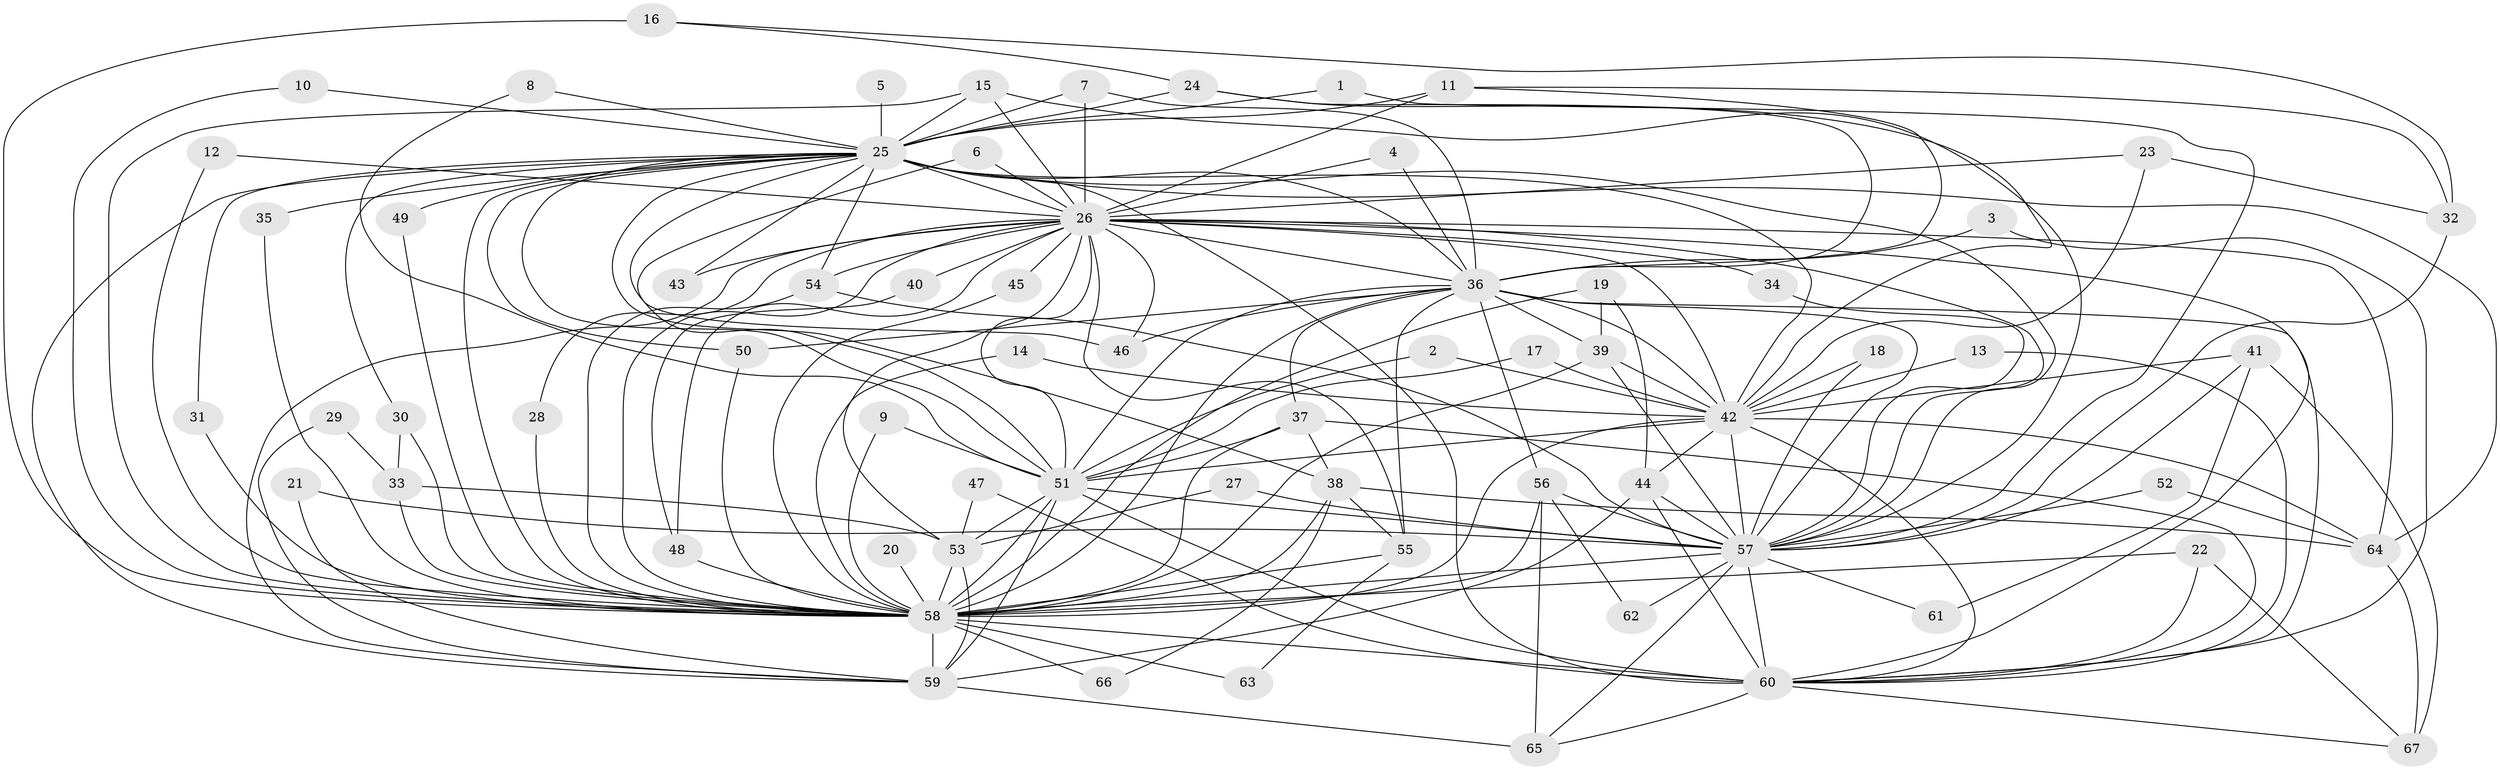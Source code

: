 // original degree distribution, {30: 0.007518796992481203, 23: 0.007518796992481203, 33: 0.007518796992481203, 15: 0.007518796992481203, 24: 0.007518796992481203, 34: 0.007518796992481203, 20: 0.007518796992481203, 14: 0.007518796992481203, 25: 0.007518796992481203, 28: 0.007518796992481203, 2: 0.5413533834586466, 4: 0.09774436090225563, 6: 0.03007518796992481, 3: 0.21052631578947367, 5: 0.03759398496240601, 7: 0.007518796992481203}
// Generated by graph-tools (version 1.1) at 2025/49/03/09/25 03:49:33]
// undirected, 67 vertices, 177 edges
graph export_dot {
graph [start="1"]
  node [color=gray90,style=filled];
  1;
  2;
  3;
  4;
  5;
  6;
  7;
  8;
  9;
  10;
  11;
  12;
  13;
  14;
  15;
  16;
  17;
  18;
  19;
  20;
  21;
  22;
  23;
  24;
  25;
  26;
  27;
  28;
  29;
  30;
  31;
  32;
  33;
  34;
  35;
  36;
  37;
  38;
  39;
  40;
  41;
  42;
  43;
  44;
  45;
  46;
  47;
  48;
  49;
  50;
  51;
  52;
  53;
  54;
  55;
  56;
  57;
  58;
  59;
  60;
  61;
  62;
  63;
  64;
  65;
  66;
  67;
  1 -- 25 [weight=1.0];
  1 -- 57 [weight=1.0];
  2 -- 42 [weight=1.0];
  2 -- 51 [weight=1.0];
  3 -- 36 [weight=1.0];
  3 -- 60 [weight=1.0];
  4 -- 26 [weight=1.0];
  4 -- 36 [weight=1.0];
  5 -- 25 [weight=1.0];
  6 -- 26 [weight=1.0];
  6 -- 51 [weight=1.0];
  7 -- 25 [weight=1.0];
  7 -- 26 [weight=1.0];
  7 -- 36 [weight=1.0];
  8 -- 25 [weight=1.0];
  8 -- 51 [weight=1.0];
  9 -- 51 [weight=1.0];
  9 -- 58 [weight=1.0];
  10 -- 25 [weight=1.0];
  10 -- 58 [weight=1.0];
  11 -- 25 [weight=1.0];
  11 -- 26 [weight=1.0];
  11 -- 32 [weight=1.0];
  11 -- 36 [weight=1.0];
  12 -- 26 [weight=1.0];
  12 -- 58 [weight=1.0];
  13 -- 42 [weight=1.0];
  13 -- 60 [weight=1.0];
  14 -- 42 [weight=1.0];
  14 -- 58 [weight=1.0];
  15 -- 25 [weight=1.0];
  15 -- 26 [weight=1.0];
  15 -- 57 [weight=1.0];
  15 -- 58 [weight=1.0];
  16 -- 24 [weight=1.0];
  16 -- 32 [weight=1.0];
  16 -- 58 [weight=2.0];
  17 -- 42 [weight=1.0];
  17 -- 51 [weight=1.0];
  18 -- 42 [weight=1.0];
  18 -- 57 [weight=1.0];
  19 -- 39 [weight=1.0];
  19 -- 44 [weight=1.0];
  19 -- 58 [weight=1.0];
  20 -- 58 [weight=1.0];
  21 -- 57 [weight=1.0];
  21 -- 59 [weight=1.0];
  22 -- 58 [weight=3.0];
  22 -- 60 [weight=1.0];
  22 -- 67 [weight=1.0];
  23 -- 26 [weight=1.0];
  23 -- 32 [weight=1.0];
  23 -- 42 [weight=1.0];
  24 -- 25 [weight=1.0];
  24 -- 36 [weight=1.0];
  24 -- 42 [weight=1.0];
  25 -- 26 [weight=1.0];
  25 -- 30 [weight=1.0];
  25 -- 31 [weight=1.0];
  25 -- 35 [weight=1.0];
  25 -- 36 [weight=3.0];
  25 -- 38 [weight=1.0];
  25 -- 42 [weight=1.0];
  25 -- 43 [weight=1.0];
  25 -- 46 [weight=1.0];
  25 -- 49 [weight=1.0];
  25 -- 50 [weight=1.0];
  25 -- 51 [weight=1.0];
  25 -- 54 [weight=1.0];
  25 -- 57 [weight=1.0];
  25 -- 58 [weight=2.0];
  25 -- 59 [weight=1.0];
  25 -- 60 [weight=2.0];
  25 -- 64 [weight=2.0];
  26 -- 28 [weight=1.0];
  26 -- 34 [weight=1.0];
  26 -- 36 [weight=1.0];
  26 -- 40 [weight=1.0];
  26 -- 42 [weight=2.0];
  26 -- 43 [weight=2.0];
  26 -- 45 [weight=1.0];
  26 -- 46 [weight=1.0];
  26 -- 48 [weight=1.0];
  26 -- 51 [weight=3.0];
  26 -- 53 [weight=2.0];
  26 -- 54 [weight=2.0];
  26 -- 55 [weight=1.0];
  26 -- 57 [weight=1.0];
  26 -- 58 [weight=2.0];
  26 -- 59 [weight=1.0];
  26 -- 60 [weight=3.0];
  26 -- 64 [weight=1.0];
  27 -- 53 [weight=1.0];
  27 -- 57 [weight=1.0];
  28 -- 58 [weight=1.0];
  29 -- 33 [weight=1.0];
  29 -- 59 [weight=1.0];
  30 -- 33 [weight=1.0];
  30 -- 58 [weight=1.0];
  31 -- 58 [weight=1.0];
  32 -- 57 [weight=1.0];
  33 -- 53 [weight=1.0];
  33 -- 58 [weight=1.0];
  34 -- 57 [weight=1.0];
  35 -- 58 [weight=1.0];
  36 -- 37 [weight=1.0];
  36 -- 39 [weight=1.0];
  36 -- 42 [weight=2.0];
  36 -- 46 [weight=1.0];
  36 -- 50 [weight=1.0];
  36 -- 51 [weight=1.0];
  36 -- 55 [weight=1.0];
  36 -- 56 [weight=2.0];
  36 -- 57 [weight=1.0];
  36 -- 58 [weight=2.0];
  36 -- 60 [weight=2.0];
  37 -- 38 [weight=1.0];
  37 -- 51 [weight=1.0];
  37 -- 58 [weight=2.0];
  37 -- 60 [weight=1.0];
  38 -- 55 [weight=1.0];
  38 -- 58 [weight=1.0];
  38 -- 64 [weight=1.0];
  38 -- 66 [weight=1.0];
  39 -- 42 [weight=1.0];
  39 -- 57 [weight=1.0];
  39 -- 58 [weight=2.0];
  40 -- 48 [weight=1.0];
  41 -- 42 [weight=1.0];
  41 -- 57 [weight=2.0];
  41 -- 61 [weight=1.0];
  41 -- 67 [weight=1.0];
  42 -- 44 [weight=1.0];
  42 -- 51 [weight=1.0];
  42 -- 57 [weight=2.0];
  42 -- 58 [weight=2.0];
  42 -- 60 [weight=2.0];
  42 -- 64 [weight=1.0];
  44 -- 57 [weight=1.0];
  44 -- 59 [weight=1.0];
  44 -- 60 [weight=1.0];
  45 -- 58 [weight=1.0];
  47 -- 53 [weight=1.0];
  47 -- 60 [weight=1.0];
  48 -- 58 [weight=3.0];
  49 -- 58 [weight=1.0];
  50 -- 58 [weight=1.0];
  51 -- 53 [weight=2.0];
  51 -- 57 [weight=1.0];
  51 -- 58 [weight=2.0];
  51 -- 59 [weight=1.0];
  51 -- 60 [weight=2.0];
  52 -- 57 [weight=1.0];
  52 -- 64 [weight=1.0];
  53 -- 58 [weight=1.0];
  53 -- 59 [weight=1.0];
  54 -- 57 [weight=1.0];
  54 -- 58 [weight=1.0];
  55 -- 58 [weight=1.0];
  55 -- 63 [weight=1.0];
  56 -- 57 [weight=2.0];
  56 -- 58 [weight=1.0];
  56 -- 62 [weight=1.0];
  56 -- 65 [weight=1.0];
  57 -- 58 [weight=2.0];
  57 -- 60 [weight=2.0];
  57 -- 61 [weight=1.0];
  57 -- 62 [weight=1.0];
  57 -- 65 [weight=1.0];
  58 -- 59 [weight=1.0];
  58 -- 60 [weight=4.0];
  58 -- 63 [weight=1.0];
  58 -- 66 [weight=1.0];
  59 -- 65 [weight=1.0];
  60 -- 65 [weight=1.0];
  60 -- 67 [weight=1.0];
  64 -- 67 [weight=1.0];
}
